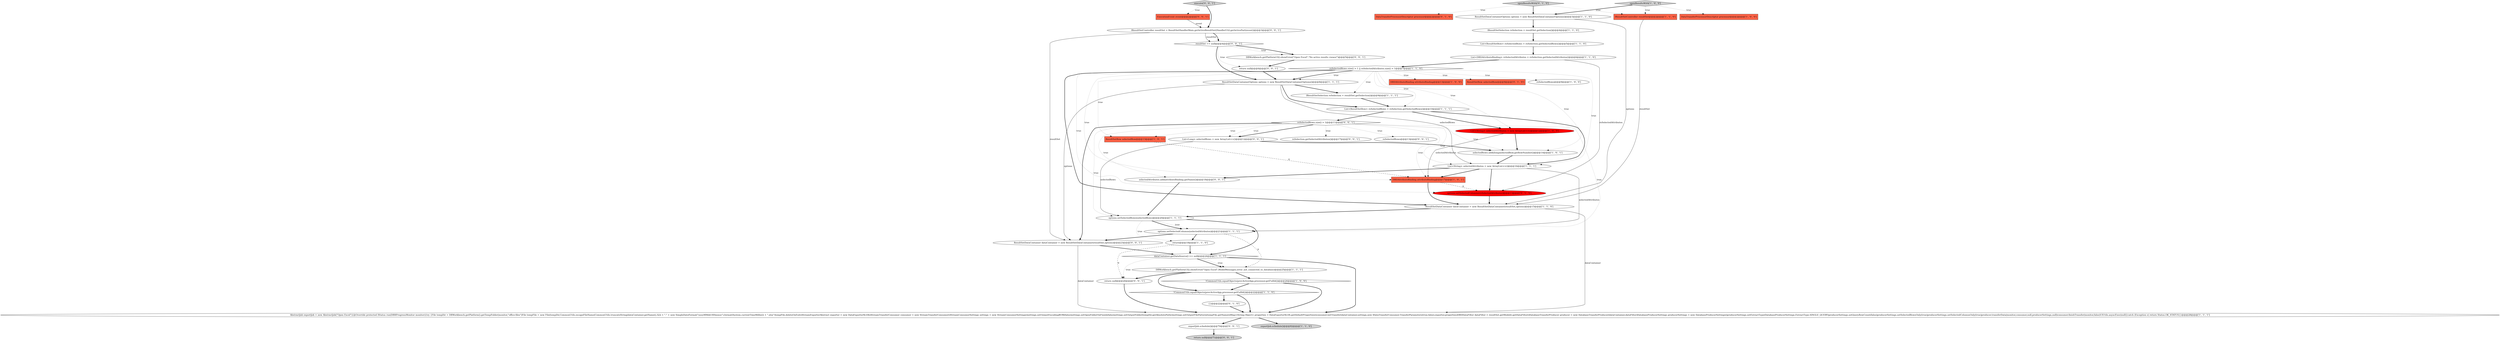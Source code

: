 digraph {
31 [style = filled, label = "DataTransferProcessorDescriptor processor@@@2@@@['0', '1', '0']", fillcolor = tomato, shape = box image = "AAA0AAABBB2BBB"];
16 [style = filled, label = "DBDAttributeBinding attributeBinding@@@17@@@['1', '0', '1']", fillcolor = tomato, shape = box image = "AAA0AAABBB1BBB"];
27 [style = filled, label = "ResultSetDataContainerOptions options = new ResultSetDataContainerOptions()@@@8@@@['1', '1', '1']", fillcolor = white, shape = ellipse image = "AAA0AAABBB1BBB"];
12 [style = filled, label = "IResultSetSelection rsSelection = resultSet.getSelection()@@@4@@@['1', '1', '0']", fillcolor = white, shape = ellipse image = "AAA0AAABBB1BBB"];
41 [style = filled, label = "exportJob.schedule()@@@70@@@['0', '0', '1']", fillcolor = white, shape = ellipse image = "AAA0AAABBB3BBB"];
5 [style = filled, label = "return@@@18@@@['1', '1', '0']", fillcolor = white, shape = ellipse image = "AAA0AAABBB1BBB"];
10 [style = filled, label = "dataContainer.getDataSource() == null@@@24@@@['1', '1', '1']", fillcolor = white, shape = diamond image = "AAA0AAABBB1BBB"];
2 [style = filled, label = "List<String> selectedAttributes = new ArrayList<>()@@@12@@@['1', '0', '0']", fillcolor = red, shape = ellipse image = "AAA1AAABBB1BBB"];
21 [style = filled, label = "DataTransferProcessorDescriptor processor@@@2@@@['1', '0', '0']", fillcolor = tomato, shape = box image = "AAA0AAABBB1BBB"];
25 [style = filled, label = "List<String> selectedAttributes = new ArrayList<>()@@@16@@@['1', '1', '1']", fillcolor = white, shape = ellipse image = "AAA0AAABBB1BBB"];
44 [style = filled, label = "DBWorkbench.getPlatformUI().showError(\"Open Excel\",\"No active results viewer\")@@@5@@@['0', '0', '1']", fillcolor = white, shape = ellipse image = "AAA0AAABBB3BBB"];
18 [style = filled, label = "rsSelectedRows.size() > 1 || rsSelectedAttributes.size() > 1@@@7@@@['1', '1', '0']", fillcolor = white, shape = diamond image = "AAA0AAABBB1BBB"];
1 [style = filled, label = "!CommonUtils.equalObjects(prevActiveApp,processor.getFullId())@@@26@@@['1', '0', '0']", fillcolor = white, shape = diamond image = "AAA0AAABBB1BBB"];
28 [style = filled, label = "openResultsWith['0', '1', '0']", fillcolor = lightgray, shape = diamond image = "AAA0AAABBB2BBB"];
32 [style = filled, label = "{}@@@22@@@['0', '1', '0']", fillcolor = white, shape = ellipse image = "AAA0AAABBB2BBB"];
22 [style = filled, label = "ResultSetRow selectedRow@@@13@@@['1', '0', '1']", fillcolor = tomato, shape = box image = "AAA0AAABBB1BBB"];
4 [style = filled, label = "List<ResultSetRow> rsSelectedRows = rsSelection.getSelectedRows()@@@5@@@['1', '1', '0']", fillcolor = white, shape = ellipse image = "AAA0AAABBB1BBB"];
7 [style = filled, label = "openResultsWith['1', '0', '0']", fillcolor = lightgray, shape = diamond image = "AAA0AAABBB1BBB"];
34 [style = filled, label = "execute['0', '0', '1']", fillcolor = lightgray, shape = diamond image = "AAA0AAABBB3BBB"];
38 [style = filled, label = "rsSelectedRows.size() > 1@@@11@@@['0', '0', '1']", fillcolor = white, shape = diamond image = "AAA0AAABBB3BBB"];
40 [style = filled, label = "return null@@@6@@@['0', '0', '1']", fillcolor = white, shape = ellipse image = "AAA0AAABBB3BBB"];
39 [style = filled, label = "return null@@@26@@@['0', '0', '1']", fillcolor = white, shape = ellipse image = "AAA0AAABBB3BBB"];
8 [style = filled, label = "IResultSetSelection rsSelection = resultSet.getSelection()@@@9@@@['1', '1', '1']", fillcolor = white, shape = ellipse image = "AAA0AAABBB1BBB"];
47 [style = filled, label = "selectedAttributes.add(attributeBinding.getName())@@@18@@@['0', '0', '1']", fillcolor = white, shape = ellipse image = "AAA0AAABBB3BBB"];
35 [style = filled, label = "rsSelection.getSelectedAttributes()@@@17@@@['0', '0', '1']", fillcolor = white, shape = ellipse image = "AAA0AAABBB3BBB"];
19 [style = filled, label = "options.setSelectedRows(selectedRows)@@@20@@@['1', '1', '1']", fillcolor = white, shape = ellipse image = "AAA0AAABBB1BBB"];
42 [style = filled, label = "List<Long> selectedRows = new ArrayList<>()@@@12@@@['0', '0', '1']", fillcolor = white, shape = ellipse image = "AAA0AAABBB3BBB"];
24 [style = filled, label = "selectedRows.add((long)selectedRow.getRowNumber())@@@14@@@['1', '0', '1']", fillcolor = white, shape = ellipse image = "AAA0AAABBB1BBB"];
26 [style = filled, label = "IResultSetController resultSet@@@2@@@['1', '1', '0']", fillcolor = tomato, shape = box image = "AAA0AAABBB1BBB"];
37 [style = filled, label = "IResultSetController resultSet = ResultSetHandlerMain.getActiveResultSet(HandlerUtil.getActivePart(event))@@@3@@@['0', '0', '1']", fillcolor = white, shape = ellipse image = "AAA0AAABBB3BBB"];
30 [style = filled, label = "options.setSelectedColumns(rsSelectedAttributes)@@@13@@@['0', '1', '0']", fillcolor = red, shape = ellipse image = "AAA1AAABBB2BBB"];
33 [style = filled, label = "rsSelectedRows@@@13@@@['0', '0', '1']", fillcolor = white, shape = ellipse image = "AAA0AAABBB3BBB"];
11 [style = filled, label = "exportJob.schedule()@@@82@@@['1', '1', '0']", fillcolor = lightgray, shape = ellipse image = "AAA0AAABBB1BBB"];
9 [style = filled, label = "DBDAttributeBinding attributeBinding@@@13@@@['1', '0', '0']", fillcolor = tomato, shape = box image = "AAA0AAABBB1BBB"];
23 [style = filled, label = "ResultSetDataContainer dataContainer = new ResultSetDataContainer(resultSet,options)@@@15@@@['1', '1', '0']", fillcolor = white, shape = ellipse image = "AAA0AAABBB1BBB"];
36 [style = filled, label = "ResultSetDataContainer dataContainer = new ResultSetDataContainer(resultSet,options)@@@23@@@['0', '0', '1']", fillcolor = white, shape = ellipse image = "AAA0AAABBB3BBB"];
3 [style = filled, label = "List<DBDAttributeBinding> rsSelectedAttributes = rsSelection.getSelectedAttributes()@@@6@@@['1', '1', '0']", fillcolor = white, shape = ellipse image = "AAA0AAABBB1BBB"];
13 [style = filled, label = "AbstractJob exportJob = new AbstractJob(\"Open Excel\"){@Override protected IStatus run(DBRProgressMonitor monitor){try {File tempDir = DBWorkbench.getPlatform().getTempFolder(monitor,\"office-files\")File tempFile = new File(tempDir,CommonUtils.escapeFileName(CommonUtils.truncateString(dataContainer.getName(),32)) + \".\" + new SimpleDateFormat(\"yyyyMMdd-HHmmss\").format(System.currentTimeMillis()) + \".xlsx\")tempFile.deleteOnExit()StreamExporterAbstract exporter = new DataExporterXLSX()StreamTransferConsumer consumer = new StreamTransferConsumer()StreamConsumerSettings settings = new StreamConsumerSettings()settings.setOutputEncodingBOM(false)settings.setOpenFolderOnFinish(false)settings.setOutputFolder(tempDir.getAbsolutePath())settings.setOutputFilePattern(tempFile.getName())Map<String,Object> properties = DataExporterXLSX.getDefaultProperties()consumer.initTransfer(dataContainer,settings,new IDataTransferConsumer.TransferParameters(true,false),exporter,properties)DBDDataFilter dataFilter = resultSet.getModel().getDataFilter()DatabaseTransferProducer producer = new DatabaseTransferProducer(dataContainer,dataFilter)DatabaseProducerSettings producerSettings = new DatabaseProducerSettings()producerSettings.setExtractType(DatabaseProducerSettings.ExtractType.SINGLE_QUERY)producerSettings.setQueryRowCount(false)producerSettings.setSelectedRowsOnly(true)producerSettings.setSelectedColumnsOnly(true)producer.transferData(monitor,consumer,null,producerSettings,null)consumer.finishTransfer(monitor,false)UIUtils.asyncExec(null)}catch (Exception e) return Status.OK_STATUS}}@@@28@@@['1', '1', '1']", fillcolor = white, shape = ellipse image = "AAA0AAABBB1BBB"];
14 [style = filled, label = "DBWorkbench.getPlatformUI().showError(\"Open Excel\",ModelMessages.error_not_connected_to_database)@@@25@@@['1', '1', '1']", fillcolor = white, shape = ellipse image = "AAA0AAABBB1BBB"];
29 [style = filled, label = "ResultSetRow selectedRow@@@9@@@['0', '1', '0']", fillcolor = tomato, shape = box image = "AAA0AAABBB2BBB"];
46 [style = filled, label = "return null@@@71@@@['0', '0', '1']", fillcolor = lightgray, shape = ellipse image = "AAA0AAABBB3BBB"];
20 [style = filled, label = "!CommonUtils.equalObjects(prevActiveApp,processor.getFullId())@@@22@@@['1', '1', '0']", fillcolor = white, shape = diamond image = "AAA0AAABBB1BBB"];
43 [style = filled, label = "ExecutionEvent event@@@2@@@['0', '0', '1']", fillcolor = tomato, shape = box image = "AAA0AAABBB3BBB"];
0 [style = filled, label = "options.setSelectedColumns(selectedAttributes)@@@21@@@['1', '1', '1']", fillcolor = white, shape = ellipse image = "AAA0AAABBB1BBB"];
15 [style = filled, label = "List<ResultSetRow> rsSelectedRows = rsSelection.getSelectedRows()@@@10@@@['1', '1', '1']", fillcolor = white, shape = ellipse image = "AAA0AAABBB1BBB"];
45 [style = filled, label = "resultSet == null@@@4@@@['0', '0', '1']", fillcolor = white, shape = diamond image = "AAA0AAABBB3BBB"];
6 [style = filled, label = "rsSelectedRows@@@9@@@['1', '0', '0']", fillcolor = white, shape = ellipse image = "AAA0AAABBB1BBB"];
17 [style = filled, label = "ResultSetDataContainerOptions options = new ResultSetDataContainerOptions()@@@3@@@['1', '1', '0']", fillcolor = white, shape = ellipse image = "AAA0AAABBB1BBB"];
15->25 [style = bold, label=""];
25->30 [style = bold, label=""];
38->19 [style = dotted, label="true"];
45->27 [style = bold, label=""];
18->15 [style = dotted, label="true"];
1->20 [style = bold, label=""];
38->42 [style = bold, label=""];
1->13 [style = bold, label=""];
27->15 [style = bold, label=""];
3->18 [style = bold, label=""];
45->40 [style = dotted, label="true"];
34->43 [style = dotted, label="true"];
2->16 [style = solid, label="selectedAttributes"];
38->16 [style = dotted, label="true"];
27->25 [style = solid, label="selectedRows"];
25->0 [style = solid, label="selectedAttributes"];
2->24 [style = bold, label=""];
14->20 [style = bold, label=""];
38->33 [style = dotted, label="true"];
5->10 [style = bold, label=""];
4->3 [style = bold, label=""];
15->38 [style = bold, label=""];
25->47 [style = bold, label=""];
10->14 [style = bold, label=""];
18->16 [style = dotted, label="true"];
37->45 [style = solid, label="resultSet"];
10->39 [style = dotted, label="true"];
22->16 [style = dashed, label="0"];
18->8 [style = dotted, label="true"];
5->39 [style = dashed, label="0"];
45->44 [style = dotted, label="true"];
13->11 [style = bold, label=""];
0->36 [style = bold, label=""];
18->6 [style = dotted, label="true"];
38->24 [style = dotted, label="true"];
23->13 [style = solid, label="dataContainer"];
3->30 [style = solid, label="rsSelectedAttributes"];
19->0 [style = dotted, label="true"];
41->46 [style = bold, label=""];
37->45 [style = bold, label=""];
14->39 [style = bold, label=""];
7->21 [style = dotted, label="true"];
27->8 [style = bold, label=""];
18->27 [style = dotted, label="true"];
38->42 [style = dotted, label="true"];
18->29 [style = dotted, label="true"];
20->13 [style = bold, label=""];
7->17 [style = bold, label=""];
8->15 [style = bold, label=""];
18->23 [style = bold, label=""];
39->13 [style = bold, label=""];
42->19 [style = solid, label="selectedRows"];
18->24 [style = dotted, label="true"];
7->26 [style = dotted, label="true"];
38->22 [style = dotted, label="true"];
19->10 [style = bold, label=""];
38->25 [style = dotted, label="true"];
16->23 [style = bold, label=""];
42->24 [style = bold, label=""];
25->16 [style = bold, label=""];
45->44 [style = bold, label=""];
19->0 [style = bold, label=""];
13->41 [style = bold, label=""];
17->12 [style = bold, label=""];
10->13 [style = bold, label=""];
16->30 [style = dashed, label="0"];
40->27 [style = bold, label=""];
24->25 [style = bold, label=""];
23->19 [style = bold, label=""];
18->9 [style = dotted, label="true"];
27->36 [style = solid, label="options"];
19->5 [style = dotted, label="true"];
28->17 [style = bold, label=""];
18->2 [style = dotted, label="true"];
0->5 [style = bold, label=""];
36->10 [style = bold, label=""];
18->22 [style = dotted, label="true"];
28->31 [style = dotted, label="true"];
15->2 [style = bold, label=""];
36->13 [style = solid, label="dataContainer"];
18->25 [style = dotted, label="true"];
26->23 [style = solid, label="resultSet"];
17->23 [style = solid, label="options"];
30->23 [style = bold, label=""];
44->40 [style = bold, label=""];
20->32 [style = bold, label=""];
38->36 [style = bold, label=""];
38->0 [style = dotted, label="true"];
43->37 [style = solid, label="event"];
14->1 [style = bold, label=""];
10->14 [style = dotted, label="true"];
0->14 [style = dashed, label="0"];
12->4 [style = bold, label=""];
18->27 [style = bold, label=""];
34->37 [style = bold, label=""];
38->35 [style = dotted, label="true"];
28->26 [style = dotted, label="true"];
47->19 [style = bold, label=""];
38->47 [style = dotted, label="true"];
37->36 [style = solid, label="resultSet"];
32->13 [style = bold, label=""];
18->30 [style = dotted, label="true"];
}
